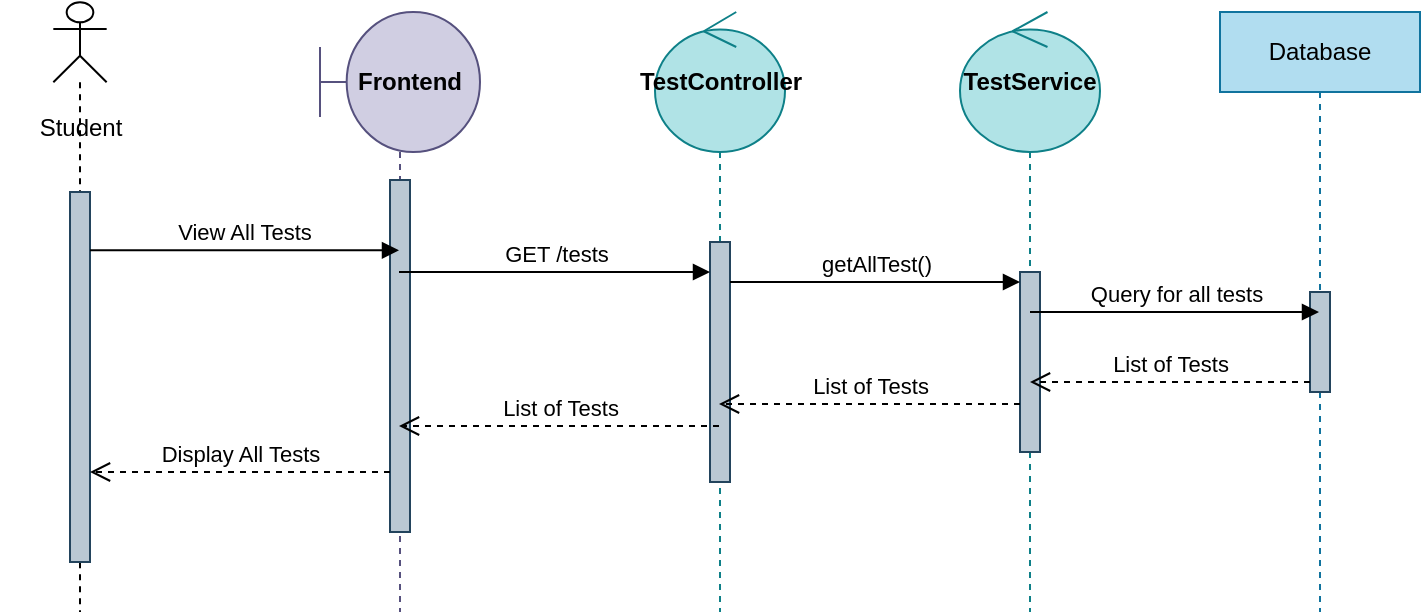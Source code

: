 <mxfile version="24.7.17">
  <diagram name="Page-1" id="2YBvvXClWsGukQMizWep">
    <mxGraphModel dx="794" dy="446" grid="1" gridSize="10" guides="1" tooltips="1" connect="1" arrows="1" fold="1" page="1" pageScale="1" pageWidth="850" pageHeight="1100" math="0" shadow="0">
      <root>
        <mxCell id="0" />
        <mxCell id="1" parent="0" />
        <mxCell id="HWQaElx85lBoZ3c3xv75-5" value="" style="group" parent="1" vertex="1" connectable="0">
          <mxGeometry x="70" y="45" width="80" height="295" as="geometry" />
        </mxCell>
        <mxCell id="HWQaElx85lBoZ3c3xv75-3" value="" style="shape=umlLifeline;perimeter=lifelinePerimeter;whiteSpace=wrap;html=1;container=1;dropTarget=0;collapsible=0;recursiveResize=0;outlineConnect=0;portConstraint=eastwest;newEdgeStyle={&quot;curved&quot;:0,&quot;rounded&quot;:0};participant=umlActor;" parent="HWQaElx85lBoZ3c3xv75-5" vertex="1">
          <mxGeometry x="26.667" y="-9.833" width="26.667" height="304.833" as="geometry" />
        </mxCell>
        <mxCell id="HWQaElx85lBoZ3c3xv75-4" value="Student" style="text;html=1;align=center;verticalAlign=middle;resizable=0;points=[];autosize=1;strokeColor=none;fillColor=none;" parent="HWQaElx85lBoZ3c3xv75-5" vertex="1">
          <mxGeometry x="10" y="38.061" width="60" height="30" as="geometry" />
        </mxCell>
        <mxCell id="HWQaElx85lBoZ3c3xv75-12" value="" style="html=1;points=[[0,0,0,0,5],[0,1,0,0,-5],[1,0,0,0,5],[1,1,0,0,-5]];perimeter=orthogonalPerimeter;outlineConnect=0;targetShapes=umlLifeline;portConstraint=eastwest;newEdgeStyle={&quot;curved&quot;:0,&quot;rounded&quot;:0};fillColor=#bac8d3;strokeColor=#23445d;" parent="HWQaElx85lBoZ3c3xv75-5" vertex="1">
          <mxGeometry x="35" y="85" width="10" height="185" as="geometry" />
        </mxCell>
        <mxCell id="HWQaElx85lBoZ3c3xv75-6" value="&lt;b&gt;&amp;nbsp; &amp;nbsp;Frontend&lt;/b&gt;" style="shape=umlLifeline;perimeter=lifelinePerimeter;whiteSpace=wrap;html=1;container=1;dropTarget=0;collapsible=0;recursiveResize=0;outlineConnect=0;portConstraint=eastwest;newEdgeStyle={&quot;curved&quot;:0,&quot;rounded&quot;:0};participant=umlBoundary;size=70;fillColor=#d0cee2;strokeColor=#56517e;" parent="1" vertex="1">
          <mxGeometry x="230" y="40" width="80" height="300" as="geometry" />
        </mxCell>
        <mxCell id="HWQaElx85lBoZ3c3xv75-13" value="" style="html=1;points=[[0,0,0,0,5],[0,1,0,0,-5],[1,0,0,0,5],[1,1,0,0,-5]];perimeter=orthogonalPerimeter;outlineConnect=0;targetShapes=umlLifeline;portConstraint=eastwest;newEdgeStyle={&quot;curved&quot;:0,&quot;rounded&quot;:0};fillColor=#bac8d3;strokeColor=#23445d;" parent="HWQaElx85lBoZ3c3xv75-6" vertex="1">
          <mxGeometry x="35" y="84" width="10" height="176" as="geometry" />
        </mxCell>
        <mxCell id="HWQaElx85lBoZ3c3xv75-9" value="&lt;b&gt;TestController&lt;/b&gt;" style="shape=umlLifeline;perimeter=lifelinePerimeter;whiteSpace=wrap;html=1;container=1;dropTarget=0;collapsible=0;recursiveResize=0;outlineConnect=0;portConstraint=eastwest;newEdgeStyle={&quot;curved&quot;:0,&quot;rounded&quot;:0};participant=umlControl;size=70;fillColor=#b0e3e6;strokeColor=#0e8088;" parent="1" vertex="1">
          <mxGeometry x="397.5" y="40" width="65" height="300" as="geometry" />
        </mxCell>
        <mxCell id="HWQaElx85lBoZ3c3xv75-15" value="" style="html=1;points=[[0,0,0,0,5],[0,1,0,0,-5],[1,0,0,0,5],[1,1,0,0,-5]];perimeter=orthogonalPerimeter;outlineConnect=0;targetShapes=umlLifeline;portConstraint=eastwest;newEdgeStyle={&quot;curved&quot;:0,&quot;rounded&quot;:0};fillColor=#bac8d3;strokeColor=#23445d;" parent="HWQaElx85lBoZ3c3xv75-9" vertex="1">
          <mxGeometry x="27.5" y="115" width="10" height="120" as="geometry" />
        </mxCell>
        <mxCell id="HWQaElx85lBoZ3c3xv75-10" value="&lt;b&gt;TestService&lt;/b&gt;" style="shape=umlLifeline;perimeter=lifelinePerimeter;whiteSpace=wrap;html=1;container=1;dropTarget=0;collapsible=0;recursiveResize=0;outlineConnect=0;portConstraint=eastwest;newEdgeStyle={&quot;curved&quot;:0,&quot;rounded&quot;:0};participant=umlControl;size=70;fillColor=#b0e3e6;strokeColor=#0e8088;" parent="1" vertex="1">
          <mxGeometry x="550" y="40" width="70" height="300" as="geometry" />
        </mxCell>
        <mxCell id="HWQaElx85lBoZ3c3xv75-17" value="" style="html=1;points=[[0,0,0,0,5],[0,1,0,0,-5],[1,0,0,0,5],[1,1,0,0,-5]];perimeter=orthogonalPerimeter;outlineConnect=0;targetShapes=umlLifeline;portConstraint=eastwest;newEdgeStyle={&quot;curved&quot;:0,&quot;rounded&quot;:0};fillColor=#bac8d3;strokeColor=#23445d;" parent="HWQaElx85lBoZ3c3xv75-10" vertex="1">
          <mxGeometry x="30" y="130" width="10" height="90" as="geometry" />
        </mxCell>
        <mxCell id="HWQaElx85lBoZ3c3xv75-11" value="Database" style="shape=umlLifeline;perimeter=lifelinePerimeter;whiteSpace=wrap;html=1;container=1;dropTarget=0;collapsible=0;recursiveResize=0;outlineConnect=0;portConstraint=eastwest;newEdgeStyle={&quot;curved&quot;:0,&quot;rounded&quot;:0};fillColor=#b1ddf0;strokeColor=#10739e;" parent="1" vertex="1">
          <mxGeometry x="680" y="40" width="100" height="300" as="geometry" />
        </mxCell>
        <mxCell id="HWQaElx85lBoZ3c3xv75-19" value="" style="html=1;points=[[0,0,0,0,5],[0,1,0,0,-5],[1,0,0,0,5],[1,1,0,0,-5]];perimeter=orthogonalPerimeter;outlineConnect=0;targetShapes=umlLifeline;portConstraint=eastwest;newEdgeStyle={&quot;curved&quot;:0,&quot;rounded&quot;:0};fillColor=#bac8d3;strokeColor=#23445d;" parent="HWQaElx85lBoZ3c3xv75-11" vertex="1">
          <mxGeometry x="45" y="140" width="10" height="50" as="geometry" />
        </mxCell>
        <mxCell id="HWQaElx85lBoZ3c3xv75-14" value="View All Tests" style="html=1;verticalAlign=bottom;endArrow=block;curved=0;rounded=0;" parent="1" target="HWQaElx85lBoZ3c3xv75-6" edge="1">
          <mxGeometry width="80" relative="1" as="geometry">
            <mxPoint x="114.997" y="159.168" as="sourcePoint" />
            <mxPoint x="299.5" y="159.168" as="targetPoint" />
          </mxGeometry>
        </mxCell>
        <mxCell id="HWQaElx85lBoZ3c3xv75-16" value="GET /tests" style="html=1;verticalAlign=bottom;endArrow=block;curved=0;rounded=0;" parent="1" edge="1">
          <mxGeometry width="80" relative="1" as="geometry">
            <mxPoint x="269.5" y="170" as="sourcePoint" />
            <mxPoint x="425" y="170" as="targetPoint" />
          </mxGeometry>
        </mxCell>
        <mxCell id="HWQaElx85lBoZ3c3xv75-18" value="getAllTest()" style="html=1;verticalAlign=bottom;endArrow=block;curved=0;rounded=0;entryX=0;entryY=0;entryDx=0;entryDy=5;entryPerimeter=0;" parent="1" source="HWQaElx85lBoZ3c3xv75-15" target="HWQaElx85lBoZ3c3xv75-17" edge="1">
          <mxGeometry width="80" relative="1" as="geometry">
            <mxPoint x="450" y="184" as="sourcePoint" />
            <mxPoint x="569.5" y="184" as="targetPoint" />
          </mxGeometry>
        </mxCell>
        <mxCell id="HWQaElx85lBoZ3c3xv75-20" value="Query for all tests" style="html=1;verticalAlign=bottom;endArrow=block;curved=0;rounded=0;" parent="1" source="HWQaElx85lBoZ3c3xv75-10" target="HWQaElx85lBoZ3c3xv75-11" edge="1">
          <mxGeometry width="80" relative="1" as="geometry">
            <mxPoint x="610" y="160" as="sourcePoint" />
            <mxPoint x="690" y="160" as="targetPoint" />
          </mxGeometry>
        </mxCell>
        <mxCell id="HWQaElx85lBoZ3c3xv75-21" value="List of Tests" style="html=1;verticalAlign=bottom;endArrow=open;dashed=1;endSize=8;curved=0;rounded=0;exitX=0;exitY=1;exitDx=0;exitDy=-5;exitPerimeter=0;" parent="1" source="HWQaElx85lBoZ3c3xv75-19" target="HWQaElx85lBoZ3c3xv75-10" edge="1">
          <mxGeometry relative="1" as="geometry">
            <mxPoint x="719.5" y="226" as="sourcePoint" />
            <mxPoint x="569.5" y="226" as="targetPoint" />
          </mxGeometry>
        </mxCell>
        <mxCell id="HWQaElx85lBoZ3c3xv75-22" value="List of Tests" style="html=1;verticalAlign=bottom;endArrow=open;dashed=1;endSize=8;curved=0;rounded=0;" parent="1" edge="1">
          <mxGeometry relative="1" as="geometry">
            <mxPoint x="580" y="236" as="sourcePoint" />
            <mxPoint x="429.5" y="236" as="targetPoint" />
          </mxGeometry>
        </mxCell>
        <mxCell id="HWQaElx85lBoZ3c3xv75-23" value="List of Tests" style="html=1;verticalAlign=bottom;endArrow=open;dashed=1;endSize=8;curved=0;rounded=0;" parent="1" edge="1">
          <mxGeometry relative="1" as="geometry">
            <mxPoint x="429.5" y="247" as="sourcePoint" />
            <mxPoint x="269.5" y="247" as="targetPoint" />
          </mxGeometry>
        </mxCell>
        <mxCell id="HWQaElx85lBoZ3c3xv75-24" value="Display All Tests" style="html=1;verticalAlign=bottom;endArrow=open;dashed=1;endSize=8;curved=0;rounded=0;" parent="1" edge="1">
          <mxGeometry relative="1" as="geometry">
            <mxPoint x="265" y="270" as="sourcePoint" />
            <mxPoint x="115" y="270" as="targetPoint" />
          </mxGeometry>
        </mxCell>
      </root>
    </mxGraphModel>
  </diagram>
</mxfile>
